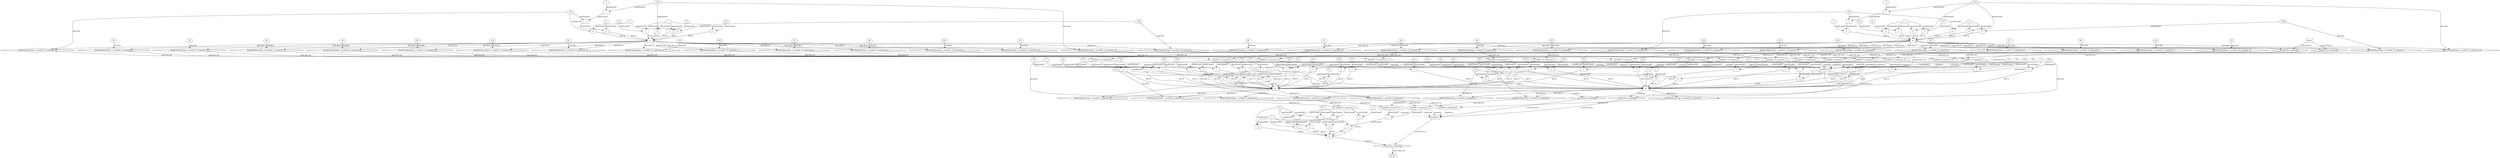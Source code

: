 digraph dag {
"predh83_10" [label="predh83_10" nodeName="predh83_10" class=cfn  shape="rect"];
"predh83_4" [label="predh83_4" nodeName="predh83_4" class=cfn  shape="rect"];
FALSE [label="FALSE" nodeName=FALSE class=cfn  shape="rect"];
Initial [label="Initial" nodeName=Initial class=cfn  shape="rect"];
ControlFowHyperEdge_0 [label="Control flow hyperedge" nodeName=ControlFowHyperEdge_0 class=controlFlowHyperEdge shape="diamond"];
"predh83_10" -> ControlFowHyperEdge_0 [label="control flow in"]
ControlFowHyperEdge_0 -> "predh83_4" [label="control flow out"]
ControlFowHyperEdge_1 [label="Control flow hyperedge" nodeName=ControlFowHyperEdge_1 class=controlFlowHyperEdge shape="diamond"];
"predh83_10" -> ControlFowHyperEdge_1 [label="control flow in"]
ControlFowHyperEdge_1 -> "predh83_4" [label="control flow out"]
ControlFowHyperEdge_2 [label="Control flow hyperedge" nodeName=ControlFowHyperEdge_2 class=controlFlowHyperEdge shape="diamond"];
"Initial" -> ControlFowHyperEdge_2 [label="control flow in"]
ControlFowHyperEdge_2 -> "predh83_10" [label="control flow out"]
ControlFowHyperEdge_3 [label="Control flow hyperedge" nodeName=ControlFowHyperEdge_3 class=controlFlowHyperEdge shape="diamond"];
"Initial" -> ControlFowHyperEdge_3 [label="control flow in"]
ControlFowHyperEdge_3 -> "predh83_10" [label="control flow out"]
ControlFowHyperEdge_4 [label="Control flow hyperedge" nodeName=ControlFowHyperEdge_4 class=controlFlowHyperEdge shape="diamond"];
"predh83_4" -> ControlFowHyperEdge_4 [label="control flow in"]
ControlFowHyperEdge_4 -> "FALSE" [label="control flow out"]
"predh83_4_argument_0" [label="predh83_4_argument_0" nodeName=argument0 class=argument  head="predh83_4" shape="oval"];
"predh83_4_argument_0" -> "predh83_4"[label="argument" style="dashed"]
"predh83_4_argument_1" [label="predh83_4_argument_1" nodeName=argument1 class=argument  head="predh83_4" shape="oval"];
"predh83_4_argument_1" -> "predh83_4"[label="argument" style="dashed"]
"predh83_4_argument_2" [label="predh83_4_argument_2" nodeName=argument2 class=argument  head="predh83_4" shape="oval"];
"predh83_4_argument_2" -> "predh83_4"[label="argument" style="dashed"]
"predh83_4_argument_3" [label="predh83_4_argument_3" nodeName=argument3 class=argument  head="predh83_4" shape="oval"];
"predh83_4_argument_3" -> "predh83_4"[label="argument" style="dashed"]
"predh83_10_argument_0" [label="predh83_10_argument_0" nodeName=argument0 class=argument  head="predh83_10" shape="oval"];
"predh83_10_argument_0" -> "predh83_10"[label="argument" style="dashed"]
"predh83_10_argument_1" [label="predh83_10_argument_1" nodeName=argument1 class=argument  head="predh83_10" shape="oval"];
"predh83_10_argument_1" -> "predh83_10"[label="argument" style="dashed"]
"predh83_10_argument_2" [label="predh83_10_argument_2" nodeName=argument2 class=argument  head="predh83_10" shape="oval"];
"predh83_10_argument_2" -> "predh83_10"[label="argument" style="dashed"]
"predh83_10_argument_3" [label="predh83_10_argument_3" nodeName=argument3 class=argument  head="predh83_10" shape="oval"];
"predh83_10_argument_3" -> "predh83_10"[label="argument" style="dashed"]
"predh83_10_argument_4" [label="predh83_10_argument_4" nodeName=argument4 class=argument  head="predh83_10" shape="oval"];
"predh83_10_argument_4" -> "predh83_10"[label="argument" style="dashed"]
"predh83_10_argument_5" [label="predh83_10_argument_5" nodeName=argument5 class=argument  head="predh83_10" shape="oval"];
"predh83_10_argument_5" -> "predh83_10"[label="argument" style="dashed"]
"predh83_10_argument_6" [label="predh83_10_argument_6" nodeName=argument6 class=argument  head="predh83_10" shape="oval"];
"predh83_10_argument_6" -> "predh83_10"[label="argument" style="dashed"]
"predh83_10_argument_7" [label="predh83_10_argument_7" nodeName=argument7 class=argument  head="predh83_10" shape="oval"];
"predh83_10_argument_7" -> "predh83_10"[label="argument" style="dashed"]
"predh83_10_argument_8" [label="predh83_10_argument_8" nodeName=argument8 class=argument  head="predh83_10" shape="oval"];
"predh83_10_argument_8" -> "predh83_10"[label="argument" style="dashed"]
"predh83_10_argument_9" [label="predh83_10_argument_9" nodeName=argument9 class=argument  head="predh83_10" shape="oval"];
"predh83_10_argument_9" -> "predh83_10"[label="argument" style="dashed"]
"predh83_10_argument_10" [label="predh83_10_argument_10" nodeName=argument10 class=argument  head="predh83_10" shape="oval"];
"predh83_10_argument_10" -> "predh83_10"[label="argument" style="dashed"]
"predh83_10_argument_11" [label="predh83_10_argument_11" nodeName=argument11 class=argument  head="predh83_10" shape="oval"];
"predh83_10_argument_11" -> "predh83_10"[label="argument" style="dashed"]
"predh83_10_argument_12" [label="predh83_10_argument_12" nodeName=argument12 class=argument  head="predh83_10" shape="oval"];
"predh83_10_argument_12" -> "predh83_10"[label="argument" style="dashed"]
"predh83_10_argument_13" [label="predh83_10_argument_13" nodeName=argument13 class=argument  head="predh83_10" shape="oval"];
"predh83_10_argument_13" -> "predh83_10"[label="argument" style="dashed"]
"predh83_10_argument_14" [label="predh83_10_argument_14" nodeName=argument14 class=argument  head="predh83_10" shape="oval"];
"predh83_10_argument_14" -> "predh83_10"[label="argument" style="dashed"]
"predh83_10_argument_15" [label="predh83_10_argument_15" nodeName=argument15 class=argument  head="predh83_10" shape="oval"];
"predh83_10_argument_15" -> "predh83_10"[label="argument" style="dashed"]

"xxxpredh83_4___predh83_10_0xxx_and" [label="&" nodeName="xxxpredh83_4___predh83_10_0xxx_and" class=Operator shape="rect"];
"xxxpredh83_4___predh83_10_0xxxguard13_node_0" [label=">=" nodeName="xxxpredh83_4___predh83_10_0xxxguard13_node_0" class=Operator  shape="rect"];
"xxxpredh83_4___predh83_10_0xxxdataFlow_0_node_0" -> "xxxpredh83_4___predh83_10_0xxxguard13_node_0"[label="dataFlowAST"]
"xxxpredh83_4___predh83_10_0xxxdataFlow1_node_0" -> "xxxpredh83_4___predh83_10_0xxxguard13_node_0"[label="dataFlowAST"]

"xxxpredh83_4___predh83_10_0xxxguard13_node_0" -> "xxxpredh83_4___predh83_10_0xxx_and" [label="AST &"];
"xxxpredh83_4___predh83_10_0xxxguard10_node_0" [label="=" nodeName="xxxpredh83_4___predh83_10_0xxxguard10_node_0" class=Operator  shape="rect"];
"xxxpredh83_4___predh83_10_0xxxguard10_node_1" [label="P0" nodeName="xxxpredh83_4___predh83_10_0xxxguard10_node_1" class=Constant ];
"xxxpredh83_4___predh83_10_0xxxguard10_node_1" -> "xxxpredh83_4___predh83_10_0xxxguard10_node_0"[label="dataFlowAST"]
"predh83_10_argument_14" -> "xxxpredh83_4___predh83_10_0xxxguard10_node_0"[label="dataFlowAST"]

"xxxpredh83_4___predh83_10_0xxxguard10_node_0" -> "xxxpredh83_4___predh83_10_0xxx_and" [label="AST &"];
"xxxpredh83_4___predh83_10_0xxxguard1_node_0" [label="=" nodeName="xxxpredh83_4___predh83_10_0xxxguard1_node_0" class=Operator  shape="rect"];
"xxxpredh83_4___predh83_10_0xxxguard1_node_1" [label="P19" nodeName="xxxpredh83_4___predh83_10_0xxxguard1_node_1" class=Constant ];
"xxxpredh83_4___predh83_10_0xxxguard1_node_1" -> "xxxpredh83_4___predh83_10_0xxxguard1_node_0"[label="dataFlowAST"]
"predh83_10_argument_0" -> "xxxpredh83_4___predh83_10_0xxxguard1_node_0"[label="dataFlowAST"]

"xxxpredh83_4___predh83_10_0xxxguard1_node_0" -> "xxxpredh83_4___predh83_10_0xxx_and" [label="AST &"];
"xxxpredh83_4___predh83_10_0xxxguard2_node_0" [label="=" nodeName="xxxpredh83_4___predh83_10_0xxxguard2_node_0" class=Operator  shape="rect"];
"xxxpredh83_4___predh83_10_0xxxguard2_node_1" [label="P4" nodeName="xxxpredh83_4___predh83_10_0xxxguard2_node_1" class=Constant ];
"xxxpredh83_4___predh83_10_0xxxguard2_node_1" -> "xxxpredh83_4___predh83_10_0xxxguard2_node_0"[label="dataFlowAST"]
"predh83_10_argument_11" -> "xxxpredh83_4___predh83_10_0xxxguard2_node_0"[label="dataFlowAST"]

"xxxpredh83_4___predh83_10_0xxxguard2_node_0" -> "xxxpredh83_4___predh83_10_0xxx_and" [label="AST &"];
"xxxpredh83_4___predh83_10_0xxxguard3_node_0" [label="=" nodeName="xxxpredh83_4___predh83_10_0xxxguard3_node_0" class=Operator  shape="rect"];
"xxxpredh83_4___predh83_10_0xxxguard3_node_1" [label="P18" nodeName="xxxpredh83_4___predh83_10_0xxxguard3_node_1" class=Constant ];
"xxxpredh83_4___predh83_10_0xxxguard3_node_1" -> "xxxpredh83_4___predh83_10_0xxxguard3_node_0"[label="dataFlowAST"]
"predh83_10_argument_1" -> "xxxpredh83_4___predh83_10_0xxxguard3_node_0"[label="dataFlowAST"]

"xxxpredh83_4___predh83_10_0xxxguard3_node_0" -> "xxxpredh83_4___predh83_10_0xxx_and" [label="AST &"];
"xxxpredh83_4___predh83_10_0xxxguard12_node_0" [label="=" nodeName="xxxpredh83_4___predh83_10_0xxxguard12_node_0" class=Operator  shape="rect"];
"xxxpredh83_4___predh83_10_0xxxguard12_node_1" [label="P6" nodeName="xxxpredh83_4___predh83_10_0xxxguard12_node_1" class=Constant ];
"xxxpredh83_4___predh83_10_0xxxguard12_node_1" -> "xxxpredh83_4___predh83_10_0xxxguard12_node_0"[label="dataFlowAST"]
"predh83_10_argument_9" -> "xxxpredh83_4___predh83_10_0xxxguard12_node_0"[label="dataFlowAST"]

"xxxpredh83_4___predh83_10_0xxxguard12_node_0" -> "xxxpredh83_4___predh83_10_0xxx_and" [label="AST &"];
"xxxpredh83_4___predh83_10_0xxxguard14_node_0" [label="=" nodeName="xxxpredh83_4___predh83_10_0xxxguard14_node_0" class=Operator  shape="rect"];
"xxxpredh83_4___predh83_10_0xxxguard14_node_1" [label="P3" nodeName="xxxpredh83_4___predh83_10_0xxxguard14_node_1" class=Constant ];
"xxxpredh83_4___predh83_10_0xxxguard14_node_1" -> "xxxpredh83_4___predh83_10_0xxxguard14_node_0"[label="dataFlowAST"]
"predh83_10_argument_12" -> "xxxpredh83_4___predh83_10_0xxxguard14_node_0"[label="dataFlowAST"]

"xxxpredh83_4___predh83_10_0xxxguard14_node_0" -> "xxxpredh83_4___predh83_10_0xxx_and" [label="AST &"];
"xxxpredh83_4___predh83_10_0xxxguard_0_node_0" [label="=" nodeName="xxxpredh83_4___predh83_10_0xxxguard_0_node_0" class=Operator  shape="rect"];
"xxxpredh83_4___predh83_10_0xxxguard_0_node_1" [label="P10" nodeName="xxxpredh83_4___predh83_10_0xxxguard_0_node_1" class=Constant ];
"xxxpredh83_4___predh83_10_0xxxguard_0_node_1" -> "xxxpredh83_4___predh83_10_0xxxguard_0_node_0"[label="dataFlowAST"]
"predh83_10_argument_5" -> "xxxpredh83_4___predh83_10_0xxxguard_0_node_0"[label="dataFlowAST"]

"xxxpredh83_4___predh83_10_0xxxguard_0_node_0" -> "xxxpredh83_4___predh83_10_0xxx_and" [label="AST &"];
"xxxpredh83_4___predh83_10_0xxxguard17_node_0" [label="=" nodeName="xxxpredh83_4___predh83_10_0xxxguard17_node_0" class=Operator  shape="rect"];
"xxxpredh83_4___predh83_10_0xxxguard17_node_1" [label="P17" nodeName="xxxpredh83_4___predh83_10_0xxxguard17_node_1" class=Constant ];
"xxxpredh83_4___predh83_10_0xxxguard17_node_1" -> "xxxpredh83_4___predh83_10_0xxxguard17_node_0"[label="dataFlowAST"]
"predh83_10_argument_2" -> "xxxpredh83_4___predh83_10_0xxxguard17_node_0"[label="dataFlowAST"]

"xxxpredh83_4___predh83_10_0xxxguard17_node_0" -> "xxxpredh83_4___predh83_10_0xxx_and" [label="AST &"];
"xxxpredh83_4___predh83_10_0xxxguard7_node_0" [label="=" nodeName="xxxpredh83_4___predh83_10_0xxxguard7_node_0" class=Operator  shape="rect"];
"xxxpredh83_4___predh83_10_0xxxguard7_node_1" [label="P12" nodeName="xxxpredh83_4___predh83_10_0xxxguard7_node_1" class=Constant ];
"xxxpredh83_4___predh83_10_0xxxguard7_node_1" -> "xxxpredh83_4___predh83_10_0xxxguard7_node_0"[label="dataFlowAST"]
"predh83_10_argument_4" -> "xxxpredh83_4___predh83_10_0xxxguard7_node_0"[label="dataFlowAST"]

"xxxpredh83_4___predh83_10_0xxxguard7_node_0" -> "xxxpredh83_4___predh83_10_0xxx_and" [label="AST &"];
"xxxpredh83_4___predh83_10_0xxxguard4_node_0" [label="=" nodeName="xxxpredh83_4___predh83_10_0xxxguard4_node_0" class=Operator  shape="rect"];
"xxxpredh83_4___predh83_10_0xxxguard4_node_1" [label="P8" nodeName="xxxpredh83_4___predh83_10_0xxxguard4_node_1" class=Constant ];
"xxxpredh83_4___predh83_10_0xxxguard4_node_1" -> "xxxpredh83_4___predh83_10_0xxxguard4_node_0"[label="dataFlowAST"]
"predh83_10_argument_7" -> "xxxpredh83_4___predh83_10_0xxxguard4_node_0"[label="dataFlowAST"]

"xxxpredh83_4___predh83_10_0xxxguard4_node_0" -> "xxxpredh83_4___predh83_10_0xxx_and" [label="AST &"];
"xxxpredh83_4___predh83_10_0xxxguard11_node_0" [label="=" nodeName="xxxpredh83_4___predh83_10_0xxxguard11_node_0" class=Operator  shape="rect"];
"xxxpredh83_4___predh83_10_0xxxguard11_node_1" [label="P15" nodeName="xxxpredh83_4___predh83_10_0xxxguard11_node_1" class=Constant ];
"xxxpredh83_4___predh83_10_0xxxguard11_node_1" -> "xxxpredh83_4___predh83_10_0xxxguard11_node_0"[label="dataFlowAST"]
"predh83_10_argument_3" -> "xxxpredh83_4___predh83_10_0xxxguard11_node_0"[label="dataFlowAST"]

"xxxpredh83_4___predh83_10_0xxxguard11_node_0" -> "xxxpredh83_4___predh83_10_0xxx_and" [label="AST &"];
"xxxpredh83_4___predh83_10_0xxxguard19_node_0" [label="=" nodeName="xxxpredh83_4___predh83_10_0xxxguard19_node_0" class=Operator  shape="rect"];
"xxxpredh83_4___predh83_10_0xxxguard19_node_1" [label="P2" nodeName="xxxpredh83_4___predh83_10_0xxxguard19_node_1" class=Constant ];
"xxxpredh83_4___predh83_10_0xxxguard19_node_1" -> "xxxpredh83_4___predh83_10_0xxxguard19_node_0"[label="dataFlowAST"]
"predh83_10_argument_13" -> "xxxpredh83_4___predh83_10_0xxxguard19_node_0"[label="dataFlowAST"]

"xxxpredh83_4___predh83_10_0xxxguard19_node_0" -> "xxxpredh83_4___predh83_10_0xxx_and" [label="AST &"];
"xxxpredh83_4___predh83_10_0xxxguard18_node_0" [label=">=" nodeName="xxxpredh83_4___predh83_10_0xxxguard18_node_0" class=Operator  shape="rect"];
"xxxpredh83_4___predh83_10_0xxxdataFlow2_node_0" -> "xxxpredh83_4___predh83_10_0xxxguard18_node_0"[label="dataFlowAST"]
"xxxpredh83_4___predh83_10_0xxxdataFlow1_node_0" -> "xxxpredh83_4___predh83_10_0xxxguard18_node_0"[label="dataFlowAST"]

"xxxpredh83_4___predh83_10_0xxxguard18_node_0" -> "xxxpredh83_4___predh83_10_0xxx_and" [label="AST &"];
"xxxpredh83_4___predh83_10_0xxxguard8_node_0" [label="=" nodeName="xxxpredh83_4___predh83_10_0xxxguard8_node_0" class=Operator  shape="rect"];
"xxxpredh83_4___predh83_10_0xxxguard8_node_1" [label="P7" nodeName="xxxpredh83_4___predh83_10_0xxxguard8_node_1" class=Constant ];
"xxxpredh83_4___predh83_10_0xxxguard8_node_1" -> "xxxpredh83_4___predh83_10_0xxxguard8_node_0"[label="dataFlowAST"]
"predh83_10_argument_8" -> "xxxpredh83_4___predh83_10_0xxxguard8_node_0"[label="dataFlowAST"]

"xxxpredh83_4___predh83_10_0xxxguard8_node_0" -> "xxxpredh83_4___predh83_10_0xxx_and" [label="AST &"];
"xxxpredh83_4___predh83_10_0xxxguard5_node_0" [label=">=" nodeName="xxxpredh83_4___predh83_10_0xxxguard5_node_0" class=Operator  shape="rect"];
"xxxpredh83_4___predh83_10_0xxxguard5_node_1" [label="-" nodeName="xxxpredh83_4___predh83_10_0xxxguard5_node_1" class= Operator shape="rect"];
"xxxpredh83_4___predh83_10_0xxxguard5_node_4" [label="1" nodeName="xxxpredh83_4___predh83_10_0xxxguard5_node_4" class=Literal ];
"xxxpredh83_4___predh83_10_0xxxguard5_node_1" -> "xxxpredh83_4___predh83_10_0xxxguard5_node_0"[label="dataFlowAST"]
"xxxpredh83_4___predh83_10_0xxxguard5_node_4" -> "xxxpredh83_4___predh83_10_0xxxguard5_node_0"[label="dataFlowAST"]
"predh83_10_argument_14" -> "xxxpredh83_4___predh83_10_0xxxguard5_node_1"[label="dataFlowAST"]
"xxxpredh83_4___predh83_10_0xxxdataFlow2_node_0" -> "xxxpredh83_4___predh83_10_0xxxguard5_node_1"[label="dataFlowAST"]

"xxxpredh83_4___predh83_10_0xxxguard5_node_0" -> "xxxpredh83_4___predh83_10_0xxx_and" [label="AST &"];
"xxxpredh83_4___predh83_10_0xxxguard9_node_0" [label=">=" nodeName="xxxpredh83_4___predh83_10_0xxxguard9_node_0" class=Operator  shape="rect"];
"xxxpredh83_4___predh83_10_0xxxguard9_node_2" [label="2" nodeName="xxxpredh83_4___predh83_10_0xxxguard9_node_2" class=Literal ];
"xxxpredh83_4___predh83_10_0xxxdataFlow_0_node_0" -> "xxxpredh83_4___predh83_10_0xxxguard9_node_0"[label="dataFlowAST"]
"xxxpredh83_4___predh83_10_0xxxguard9_node_2" -> "xxxpredh83_4___predh83_10_0xxxguard9_node_0"[label="dataFlowAST"]

"xxxpredh83_4___predh83_10_0xxxguard9_node_0" -> "xxxpredh83_4___predh83_10_0xxx_and" [label="AST &"];
"xxxpredh83_4___predh83_10_0xxxguard6_node_0" [label="=" nodeName="xxxpredh83_4___predh83_10_0xxxguard6_node_0" class=Operator  shape="rect"];
"xxxpredh83_4___predh83_10_0xxxguard6_node_1" [label="P1" nodeName="xxxpredh83_4___predh83_10_0xxxguard6_node_1" class=Constant ];
"xxxpredh83_4___predh83_10_0xxxguard6_node_1" -> "xxxpredh83_4___predh83_10_0xxxguard6_node_0"[label="dataFlowAST"]
"xxxpredh83_4___predh83_10_0xxxguard5_node_4" -> "xxxpredh83_4___predh83_10_0xxxguard6_node_0"[label="dataFlowAST"]

"xxxpredh83_4___predh83_10_0xxxguard6_node_0" -> "xxxpredh83_4___predh83_10_0xxx_and" [label="AST &"];
"xxxpredh83_4___predh83_10_0xxxguard16_node_0" [label="=" nodeName="xxxpredh83_4___predh83_10_0xxxguard16_node_0" class=Operator  shape="rect"];
"xxxpredh83_4___predh83_10_0xxxguard16_node_1" [label="P9" nodeName="xxxpredh83_4___predh83_10_0xxxguard16_node_1" class=Constant ];
"xxxpredh83_4___predh83_10_0xxxguard16_node_1" -> "xxxpredh83_4___predh83_10_0xxxguard16_node_0"[label="dataFlowAST"]
"predh83_10_argument_6" -> "xxxpredh83_4___predh83_10_0xxxguard16_node_0"[label="dataFlowAST"]

"xxxpredh83_4___predh83_10_0xxxguard16_node_0" -> "xxxpredh83_4___predh83_10_0xxx_and" [label="AST &"];
"xxxpredh83_4___predh83_10_0xxxguard15_node_0" [label="=" nodeName="xxxpredh83_4___predh83_10_0xxxguard15_node_0" class=Operator  shape="rect"];
"xxxpredh83_4___predh83_10_0xxxguard15_node_1" [label="P5" nodeName="xxxpredh83_4___predh83_10_0xxxguard15_node_1" class=Constant ];
"xxxpredh83_4___predh83_10_0xxxguard15_node_1" -> "xxxpredh83_4___predh83_10_0xxxguard15_node_0"[label="dataFlowAST"]
"predh83_10_argument_10" -> "xxxpredh83_4___predh83_10_0xxxguard15_node_0"[label="dataFlowAST"]

"xxxpredh83_4___predh83_10_0xxxguard15_node_0" -> "xxxpredh83_4___predh83_10_0xxx_and" [label="AST &"];
"xxxpredh83_4___predh83_10_0xxx_and" -> "ControlFowHyperEdge_0" [label="condition"];
"xxxpredh83_4___predh83_10_0xxxdataFlow_0_node_0" [label="_P14" nodeName="xxxpredh83_4___predh83_10_0xxxdataFlow_0_node_0" class=Constant ];

"xxxpredh83_4___predh83_10_0xxxdataFlow_0_node_0" -> "DataFowHyperEdge_0_predh83_4_argument_1" [label="data flow"];
"xxxpredh83_4___predh83_10_0xxxdataFlow1_node_0" [label="_P13" nodeName="xxxpredh83_4___predh83_10_0xxxdataFlow1_node_0" class=Constant ];

"xxxpredh83_4___predh83_10_0xxxdataFlow1_node_0" -> "DataFowHyperEdge_0_predh83_4_argument_2" [label="data flow"];
"xxxpredh83_4___predh83_10_0xxxdataFlow2_node_0" [label="3" nodeName="xxxpredh83_4___predh83_10_0xxxdataFlow2_node_0" class=Literal ];

"xxxpredh83_4___predh83_10_0xxxdataFlow2_node_0" -> "DataFowHyperEdge_0_predh83_4_argument_3" [label="data flow"];
"xxxpredh83_4___predh83_10_1xxx_and" [label="&" nodeName="xxxpredh83_4___predh83_10_1xxx_and" class=Operator shape="rect"];
"xxxpredh83_4___predh83_10_1xxxguard1_node_0" [label="=" nodeName="xxxpredh83_4___predh83_10_1xxxguard1_node_0" class=Operator  shape="rect"];
"xxxpredh83_4___predh83_10_1xxxguard1_node_1" [label="P18" nodeName="xxxpredh83_4___predh83_10_1xxxguard1_node_1" class=Constant ];
"xxxpredh83_4___predh83_10_1xxxguard1_node_1" -> "xxxpredh83_4___predh83_10_1xxxguard1_node_0"[label="dataFlowAST"]
"predh83_10_argument_1" -> "xxxpredh83_4___predh83_10_1xxxguard1_node_0"[label="dataFlowAST"]

"xxxpredh83_4___predh83_10_1xxxguard1_node_0" -> "xxxpredh83_4___predh83_10_1xxx_and" [label="AST &"];
"xxxpredh83_4___predh83_10_1xxxguard8_node_0" [label=">=" nodeName="xxxpredh83_4___predh83_10_1xxxguard8_node_0" class=Operator  shape="rect"];
"xxxpredh83_4___predh83_10_1xxxguard8_node_1" [label="1" nodeName="xxxpredh83_4___predh83_10_1xxxguard8_node_1" class=Literal ];
"xxxpredh83_4___predh83_10_1xxxguard8_node_1" -> "xxxpredh83_4___predh83_10_1xxxguard8_node_0"[label="dataFlowAST"]
"xxxpredh83_4___predh83_10_1xxxdataFlow_0_node_0" -> "xxxpredh83_4___predh83_10_1xxxguard8_node_0"[label="dataFlowAST"]

"xxxpredh83_4___predh83_10_1xxxguard8_node_0" -> "xxxpredh83_4___predh83_10_1xxx_and" [label="AST &"];
"xxxpredh83_4___predh83_10_1xxxguard5_node_0" [label="=" nodeName="xxxpredh83_4___predh83_10_1xxxguard5_node_0" class=Operator  shape="rect"];
"xxxpredh83_4___predh83_10_1xxxguard5_node_1" [label="P19" nodeName="xxxpredh83_4___predh83_10_1xxxguard5_node_1" class=Constant ];
"xxxpredh83_4___predh83_10_1xxxguard5_node_1" -> "xxxpredh83_4___predh83_10_1xxxguard5_node_0"[label="dataFlowAST"]
"predh83_10_argument_0" -> "xxxpredh83_4___predh83_10_1xxxguard5_node_0"[label="dataFlowAST"]

"xxxpredh83_4___predh83_10_1xxxguard5_node_0" -> "xxxpredh83_4___predh83_10_1xxx_and" [label="AST &"];
"xxxpredh83_4___predh83_10_1xxxguard18_node_0" [label="=" nodeName="xxxpredh83_4___predh83_10_1xxxguard18_node_0" class=Operator  shape="rect"];
"xxxpredh83_4___predh83_10_1xxxguard18_node_1" [label="P0" nodeName="xxxpredh83_4___predh83_10_1xxxguard18_node_1" class=Constant ];
"xxxpredh83_4___predh83_10_1xxxguard18_node_1" -> "xxxpredh83_4___predh83_10_1xxxguard18_node_0"[label="dataFlowAST"]
"predh83_10_argument_14" -> "xxxpredh83_4___predh83_10_1xxxguard18_node_0"[label="dataFlowAST"]

"xxxpredh83_4___predh83_10_1xxxguard18_node_0" -> "xxxpredh83_4___predh83_10_1xxx_and" [label="AST &"];
"xxxpredh83_4___predh83_10_1xxxguard13_node_0" [label="=" nodeName="xxxpredh83_4___predh83_10_1xxxguard13_node_0" class=Operator  shape="rect"];
"xxxpredh83_4___predh83_10_1xxxguard13_node_1" [label="P2" nodeName="xxxpredh83_4___predh83_10_1xxxguard13_node_1" class=Constant ];
"xxxpredh83_4___predh83_10_1xxxguard13_node_1" -> "xxxpredh83_4___predh83_10_1xxxguard13_node_0"[label="dataFlowAST"]
"predh83_10_argument_13" -> "xxxpredh83_4___predh83_10_1xxxguard13_node_0"[label="dataFlowAST"]

"xxxpredh83_4___predh83_10_1xxxguard13_node_0" -> "xxxpredh83_4___predh83_10_1xxx_and" [label="AST &"];
"xxxpredh83_4___predh83_10_1xxxguard15_node_0" [label="=" nodeName="xxxpredh83_4___predh83_10_1xxxguard15_node_0" class=Operator  shape="rect"];
"xxxpredh83_4___predh83_10_1xxxguard15_node_1" [label="P8" nodeName="xxxpredh83_4___predh83_10_1xxxguard15_node_1" class=Constant ];
"xxxpredh83_4___predh83_10_1xxxguard15_node_1" -> "xxxpredh83_4___predh83_10_1xxxguard15_node_0"[label="dataFlowAST"]
"predh83_10_argument_7" -> "xxxpredh83_4___predh83_10_1xxxguard15_node_0"[label="dataFlowAST"]

"xxxpredh83_4___predh83_10_1xxxguard15_node_0" -> "xxxpredh83_4___predh83_10_1xxx_and" [label="AST &"];
"xxxpredh83_4___predh83_10_1xxxguard12_node_0" [label=">=" nodeName="xxxpredh83_4___predh83_10_1xxxguard12_node_0" class=Operator  shape="rect"];
"xxxpredh83_4___predh83_10_1xxxdataFlow2_node_0" -> "xxxpredh83_4___predh83_10_1xxxguard12_node_0"[label="dataFlowAST"]
"xxxpredh83_4___predh83_10_1xxxdataFlow1_node_0" -> "xxxpredh83_4___predh83_10_1xxxguard12_node_0"[label="dataFlowAST"]

"xxxpredh83_4___predh83_10_1xxxguard12_node_0" -> "xxxpredh83_4___predh83_10_1xxx_and" [label="AST &"];
"xxxpredh83_4___predh83_10_1xxxguard9_node_0" [label="=" nodeName="xxxpredh83_4___predh83_10_1xxxguard9_node_0" class=Operator  shape="rect"];
"xxxpredh83_4___predh83_10_1xxxguard9_node_1" [label="P1" nodeName="xxxpredh83_4___predh83_10_1xxxguard9_node_1" class=Constant ];
"xxxpredh83_4___predh83_10_1xxxguard9_node_1" -> "xxxpredh83_4___predh83_10_1xxxguard9_node_0"[label="dataFlowAST"]
"xxxpredh83_4___predh83_10_1xxxguard8_node_1" -> "xxxpredh83_4___predh83_10_1xxxguard9_node_0"[label="dataFlowAST"]

"xxxpredh83_4___predh83_10_1xxxguard9_node_0" -> "xxxpredh83_4___predh83_10_1xxx_and" [label="AST &"];
"xxxpredh83_4___predh83_10_1xxxguard4_node_0" [label="=" nodeName="xxxpredh83_4___predh83_10_1xxxguard4_node_0" class=Operator  shape="rect"];
"xxxpredh83_4___predh83_10_1xxxguard4_node_1" [label="P7" nodeName="xxxpredh83_4___predh83_10_1xxxguard4_node_1" class=Constant ];
"xxxpredh83_4___predh83_10_1xxxguard4_node_1" -> "xxxpredh83_4___predh83_10_1xxxguard4_node_0"[label="dataFlowAST"]
"predh83_10_argument_8" -> "xxxpredh83_4___predh83_10_1xxxguard4_node_0"[label="dataFlowAST"]

"xxxpredh83_4___predh83_10_1xxxguard4_node_0" -> "xxxpredh83_4___predh83_10_1xxx_and" [label="AST &"];
"xxxpredh83_4___predh83_10_1xxxguard11_node_0" [label="=" nodeName="xxxpredh83_4___predh83_10_1xxxguard11_node_0" class=Operator  shape="rect"];
"xxxpredh83_4___predh83_10_1xxxguard11_node_1" [label="P5" nodeName="xxxpredh83_4___predh83_10_1xxxguard11_node_1" class=Constant ];
"xxxpredh83_4___predh83_10_1xxxguard11_node_1" -> "xxxpredh83_4___predh83_10_1xxxguard11_node_0"[label="dataFlowAST"]
"predh83_10_argument_10" -> "xxxpredh83_4___predh83_10_1xxxguard11_node_0"[label="dataFlowAST"]

"xxxpredh83_4___predh83_10_1xxxguard11_node_0" -> "xxxpredh83_4___predh83_10_1xxx_and" [label="AST &"];
"xxxpredh83_4___predh83_10_1xxxguard3_node_0" [label="=" nodeName="xxxpredh83_4___predh83_10_1xxxguard3_node_0" class=Operator  shape="rect"];
"xxxpredh83_4___predh83_10_1xxxguard3_node_1" [label="P17" nodeName="xxxpredh83_4___predh83_10_1xxxguard3_node_1" class=Constant ];
"xxxpredh83_4___predh83_10_1xxxguard3_node_1" -> "xxxpredh83_4___predh83_10_1xxxguard3_node_0"[label="dataFlowAST"]
"predh83_10_argument_2" -> "xxxpredh83_4___predh83_10_1xxxguard3_node_0"[label="dataFlowAST"]

"xxxpredh83_4___predh83_10_1xxxguard3_node_0" -> "xxxpredh83_4___predh83_10_1xxx_and" [label="AST &"];
"xxxpredh83_4___predh83_10_1xxxguard10_node_0" [label="=" nodeName="xxxpredh83_4___predh83_10_1xxxguard10_node_0" class=Operator  shape="rect"];
"xxxpredh83_4___predh83_10_1xxxguard10_node_1" [label="P12" nodeName="xxxpredh83_4___predh83_10_1xxxguard10_node_1" class=Constant ];
"xxxpredh83_4___predh83_10_1xxxguard10_node_1" -> "xxxpredh83_4___predh83_10_1xxxguard10_node_0"[label="dataFlowAST"]
"predh83_10_argument_4" -> "xxxpredh83_4___predh83_10_1xxxguard10_node_0"[label="dataFlowAST"]

"xxxpredh83_4___predh83_10_1xxxguard10_node_0" -> "xxxpredh83_4___predh83_10_1xxx_and" [label="AST &"];
"xxxpredh83_4___predh83_10_1xxxguard_0_node_0" [label="=" nodeName="xxxpredh83_4___predh83_10_1xxxguard_0_node_0" class=Operator  shape="rect"];
"xxxpredh83_4___predh83_10_1xxxguard_0_node_1" [label="P9" nodeName="xxxpredh83_4___predh83_10_1xxxguard_0_node_1" class=Constant ];
"xxxpredh83_4___predh83_10_1xxxguard_0_node_1" -> "xxxpredh83_4___predh83_10_1xxxguard_0_node_0"[label="dataFlowAST"]
"predh83_10_argument_6" -> "xxxpredh83_4___predh83_10_1xxxguard_0_node_0"[label="dataFlowAST"]

"xxxpredh83_4___predh83_10_1xxxguard_0_node_0" -> "xxxpredh83_4___predh83_10_1xxx_and" [label="AST &"];
"xxxpredh83_4___predh83_10_1xxxguard2_node_0" [label="=" nodeName="xxxpredh83_4___predh83_10_1xxxguard2_node_0" class=Operator  shape="rect"];
"xxxpredh83_4___predh83_10_1xxxguard2_node_1" [label="P3" nodeName="xxxpredh83_4___predh83_10_1xxxguard2_node_1" class=Constant ];
"xxxpredh83_4___predh83_10_1xxxguard2_node_1" -> "xxxpredh83_4___predh83_10_1xxxguard2_node_0"[label="dataFlowAST"]
"predh83_10_argument_12" -> "xxxpredh83_4___predh83_10_1xxxguard2_node_0"[label="dataFlowAST"]

"xxxpredh83_4___predh83_10_1xxxguard2_node_0" -> "xxxpredh83_4___predh83_10_1xxx_and" [label="AST &"];
"xxxpredh83_4___predh83_10_1xxxguard14_node_0" [label="=" nodeName="xxxpredh83_4___predh83_10_1xxxguard14_node_0" class=Operator  shape="rect"];
"xxxpredh83_4___predh83_10_1xxxguard14_node_1" [label="P4" nodeName="xxxpredh83_4___predh83_10_1xxxguard14_node_1" class=Constant ];
"xxxpredh83_4___predh83_10_1xxxguard14_node_1" -> "xxxpredh83_4___predh83_10_1xxxguard14_node_0"[label="dataFlowAST"]
"predh83_10_argument_11" -> "xxxpredh83_4___predh83_10_1xxxguard14_node_0"[label="dataFlowAST"]

"xxxpredh83_4___predh83_10_1xxxguard14_node_0" -> "xxxpredh83_4___predh83_10_1xxx_and" [label="AST &"];
"xxxpredh83_4___predh83_10_1xxxguard16_node_0" [label="=" nodeName="xxxpredh83_4___predh83_10_1xxxguard16_node_0" class=Operator  shape="rect"];
"xxxpredh83_4___predh83_10_1xxxguard16_node_1" [label="P15" nodeName="xxxpredh83_4___predh83_10_1xxxguard16_node_1" class=Constant ];
"xxxpredh83_4___predh83_10_1xxxguard16_node_1" -> "xxxpredh83_4___predh83_10_1xxxguard16_node_0"[label="dataFlowAST"]
"predh83_10_argument_3" -> "xxxpredh83_4___predh83_10_1xxxguard16_node_0"[label="dataFlowAST"]

"xxxpredh83_4___predh83_10_1xxxguard16_node_0" -> "xxxpredh83_4___predh83_10_1xxx_and" [label="AST &"];
"xxxpredh83_4___predh83_10_1xxxguard17_node_0" [label=">=" nodeName="xxxpredh83_4___predh83_10_1xxxguard17_node_0" class=Operator  shape="rect"];
"xxxpredh83_4___predh83_10_1xxxguard17_node_1" [label="-" nodeName="xxxpredh83_4___predh83_10_1xxxguard17_node_1" class= Operator shape="rect"];
"xxxpredh83_4___predh83_10_1xxxguard17_node_1" -> "xxxpredh83_4___predh83_10_1xxxguard17_node_0"[label="dataFlowAST"]
"xxxpredh83_4___predh83_10_1xxxguard8_node_1" -> "xxxpredh83_4___predh83_10_1xxxguard17_node_0"[label="dataFlowAST"]
"predh83_10_argument_14" -> "xxxpredh83_4___predh83_10_1xxxguard17_node_1"[label="dataFlowAST"]
"xxxpredh83_4___predh83_10_1xxxdataFlow2_node_0" -> "xxxpredh83_4___predh83_10_1xxxguard17_node_1"[label="dataFlowAST"]

"xxxpredh83_4___predh83_10_1xxxguard17_node_0" -> "xxxpredh83_4___predh83_10_1xxx_and" [label="AST &"];
"xxxpredh83_4___predh83_10_1xxxguard6_node_0" [label="=" nodeName="xxxpredh83_4___predh83_10_1xxxguard6_node_0" class=Operator  shape="rect"];
"xxxpredh83_4___predh83_10_1xxxguard6_node_1" [label="P10" nodeName="xxxpredh83_4___predh83_10_1xxxguard6_node_1" class=Constant ];
"xxxpredh83_4___predh83_10_1xxxguard6_node_1" -> "xxxpredh83_4___predh83_10_1xxxguard6_node_0"[label="dataFlowAST"]
"predh83_10_argument_5" -> "xxxpredh83_4___predh83_10_1xxxguard6_node_0"[label="dataFlowAST"]

"xxxpredh83_4___predh83_10_1xxxguard6_node_0" -> "xxxpredh83_4___predh83_10_1xxx_and" [label="AST &"];
"xxxpredh83_4___predh83_10_1xxxguard7_node_0" [label="=" nodeName="xxxpredh83_4___predh83_10_1xxxguard7_node_0" class=Operator  shape="rect"];
"xxxpredh83_4___predh83_10_1xxxguard7_node_1" [label="P6" nodeName="xxxpredh83_4___predh83_10_1xxxguard7_node_1" class=Constant ];
"xxxpredh83_4___predh83_10_1xxxguard7_node_1" -> "xxxpredh83_4___predh83_10_1xxxguard7_node_0"[label="dataFlowAST"]
"predh83_10_argument_9" -> "xxxpredh83_4___predh83_10_1xxxguard7_node_0"[label="dataFlowAST"]

"xxxpredh83_4___predh83_10_1xxxguard7_node_0" -> "xxxpredh83_4___predh83_10_1xxx_and" [label="AST &"];
"xxxpredh83_4___predh83_10_1xxx_and" -> "ControlFowHyperEdge_1" [label="condition"];
"xxxpredh83_4___predh83_10_1xxxdataFlow_0_node_0" [label="_P14" nodeName="xxxpredh83_4___predh83_10_1xxxdataFlow_0_node_0" class=Constant ];

"xxxpredh83_4___predh83_10_1xxxdataFlow_0_node_0" -> "DataFowHyperEdge_1_predh83_4_argument_1" [label="data flow"];
"xxxpredh83_4___predh83_10_1xxxdataFlow1_node_0" [label="_P13" nodeName="xxxpredh83_4___predh83_10_1xxxdataFlow1_node_0" class=Constant ];

"xxxpredh83_4___predh83_10_1xxxdataFlow1_node_0" -> "DataFowHyperEdge_1_predh83_4_argument_2" [label="data flow"];
"xxxpredh83_4___predh83_10_1xxxdataFlow2_node_0" [label="3" nodeName="xxxpredh83_4___predh83_10_1xxxdataFlow2_node_0" class=Literal ];

"xxxpredh83_4___predh83_10_1xxxdataFlow2_node_0" -> "DataFowHyperEdge_1_predh83_4_argument_3" [label="data flow"];
"xxxpredh83_10___Initial_2xxx_and" [label="&" nodeName="xxxpredh83_10___Initial_2xxx_and" class=Operator shape="rect"];
"xxxpredh83_10___Initial_2xxxguard1_node_0" [label="=" nodeName="xxxpredh83_10___Initial_2xxxguard1_node_0" class=Operator  shape="rect"];
"xxxpredh83_10___Initial_2xxxguard1_node_2" [label="P13" nodeName="xxxpredh83_10___Initial_2xxxguard1_node_2" class=Constant ];
"xxxpredh83_10___Initial_2xxxguard_0_node_1" -> "xxxpredh83_10___Initial_2xxxguard1_node_0"[label="dataFlowAST"]
"xxxpredh83_10___Initial_2xxxguard1_node_2" -> "xxxpredh83_10___Initial_2xxxguard1_node_0"[label="dataFlowAST"]

"xxxpredh83_10___Initial_2xxxguard1_node_0" -> "xxxpredh83_10___Initial_2xxx_and" [label="AST &"];
"xxxpredh83_10___Initial_2xxxguard3_node_0" [label=">=" nodeName="xxxpredh83_10___Initial_2xxxguard3_node_0" class=Operator  shape="rect"];
"xxxpredh83_10___Initial_2xxxguard_0_node_1" -> "xxxpredh83_10___Initial_2xxxguard3_node_0"[label="dataFlowAST"]
"xxxpredh83_10___Initial_2xxxdataFlow4_node_0" -> "xxxpredh83_10___Initial_2xxxguard3_node_0"[label="dataFlowAST"]

"xxxpredh83_10___Initial_2xxxguard3_node_0" -> "xxxpredh83_10___Initial_2xxx_and" [label="AST &"];
"xxxpredh83_10___Initial_2xxxguard4_node_0" [label=">=" nodeName="xxxpredh83_10___Initial_2xxxguard4_node_0" class=Operator  shape="rect"];
"xxxpredh83_10___Initial_2xxxguard4_node_2" [label="2" nodeName="xxxpredh83_10___Initial_2xxxguard4_node_2" class=Literal ];
"xxxpredh83_10___Initial_2xxxdataFlow_0_node_0" -> "xxxpredh83_10___Initial_2xxxguard4_node_0"[label="dataFlowAST"]
"xxxpredh83_10___Initial_2xxxguard4_node_2" -> "xxxpredh83_10___Initial_2xxxguard4_node_0"[label="dataFlowAST"]

"xxxpredh83_10___Initial_2xxxguard4_node_0" -> "xxxpredh83_10___Initial_2xxx_and" [label="AST &"];
"xxxpredh83_10___Initial_2xxxguard5_node_0" [label="=" nodeName="xxxpredh83_10___Initial_2xxxguard5_node_0" class=Operator  shape="rect"];
"xxxpredh83_10___Initial_2xxxguard5_node_1" [label="+" nodeName="xxxpredh83_10___Initial_2xxxguard5_node_1" class= Operator shape="rect"];
"xxxpredh83_10___Initial_2xxxguard5_node_2" [label="*" nodeName="xxxpredh83_10___Initial_2xxxguard5_node_2" class=Operator  shape="rect"];
"xxxpredh83_10___Initial_2xxxguard5_node_3" [label="-2" nodeName="xxxpredh83_10___Initial_2xxxguard5_node_3" class=Coeff ];
"xxxpredh83_10___Initial_2xxxguard5_node_6" [label="0" nodeName="xxxpredh83_10___Initial_2xxxguard5_node_6" class=Literal ];
"xxxpredh83_10___Initial_2xxxguard5_node_1" -> "xxxpredh83_10___Initial_2xxxguard5_node_0"[label="dataFlowAST"]
"xxxpredh83_10___Initial_2xxxguard5_node_6" -> "xxxpredh83_10___Initial_2xxxguard5_node_0"[label="dataFlowAST"]
"xxxpredh83_10___Initial_2xxxguard5_node_2" -> "xxxpredh83_10___Initial_2xxxguard5_node_1"[label="dataFlowAST"]
"xxxpredh83_10___Initial_2xxxdataFlow_0_node_0" -> "xxxpredh83_10___Initial_2xxxguard5_node_1"[label="dataFlowAST"]
"xxxpredh83_10___Initial_2xxxguard5_node_3" -> "xxxpredh83_10___Initial_2xxxguard5_node_2"[label="dataFlowAST"]
"xxxpredh83_10___Initial_2xxxdataFlow4_node_0" -> "xxxpredh83_10___Initial_2xxxguard5_node_2"[label="dataFlowAST"]

"xxxpredh83_10___Initial_2xxxguard5_node_0" -> "xxxpredh83_10___Initial_2xxx_and" [label="AST &"];
"xxxpredh83_10___Initial_2xxxguard_0_node_0" [label="=" nodeName="xxxpredh83_10___Initial_2xxxguard_0_node_0" class=Operator  shape="rect"];
"xxxpredh83_10___Initial_2xxxguard_0_node_1" [label="1" nodeName="xxxpredh83_10___Initial_2xxxguard_0_node_1" class=Literal ];
"xxxpredh83_10___Initial_2xxxguard_0_node_2" [label="P11" nodeName="xxxpredh83_10___Initial_2xxxguard_0_node_2" class=Constant ];
"xxxpredh83_10___Initial_2xxxguard_0_node_1" -> "xxxpredh83_10___Initial_2xxxguard_0_node_0"[label="dataFlowAST"]
"xxxpredh83_10___Initial_2xxxguard_0_node_2" -> "xxxpredh83_10___Initial_2xxxguard_0_node_0"[label="dataFlowAST"]

"xxxpredh83_10___Initial_2xxxguard_0_node_0" -> "xxxpredh83_10___Initial_2xxx_and" [label="AST &"];
"xxxpredh83_10___Initial_2xxxguard2_node_0" [label="=" nodeName="xxxpredh83_10___Initial_2xxxguard2_node_0" class=Operator  shape="rect"];
"xxxpredh83_10___Initial_2xxxguard2_node_2" [label="P1" nodeName="xxxpredh83_10___Initial_2xxxguard2_node_2" class=Constant ];
"xxxpredh83_10___Initial_2xxxguard_0_node_1" -> "xxxpredh83_10___Initial_2xxxguard2_node_0"[label="dataFlowAST"]
"xxxpredh83_10___Initial_2xxxguard2_node_2" -> "xxxpredh83_10___Initial_2xxxguard2_node_0"[label="dataFlowAST"]

"xxxpredh83_10___Initial_2xxxguard2_node_0" -> "xxxpredh83_10___Initial_2xxx_and" [label="AST &"];
"xxxpredh83_10___Initial_2xxxguard6_node_0" [label=">=" nodeName="xxxpredh83_10___Initial_2xxxguard6_node_0" class=Operator  shape="rect"];
"xxxpredh83_10___Initial_2xxxdataFlow10_node_0" -> "xxxpredh83_10___Initial_2xxxguard6_node_0"[label="dataFlowAST"]
"xxxpredh83_10___Initial_2xxxguard4_node_2" -> "xxxpredh83_10___Initial_2xxxguard6_node_0"[label="dataFlowAST"]

"xxxpredh83_10___Initial_2xxxguard6_node_0" -> "xxxpredh83_10___Initial_2xxx_and" [label="AST &"];
"xxxpredh83_10___Initial_2xxx_and" -> "ControlFowHyperEdge_2" [label="condition"];
"xxxpredh83_10___Initial_2xxxdataFlow_0_node_0" [label="_P16" nodeName="xxxpredh83_10___Initial_2xxxdataFlow_0_node_0" class=Constant ];

"xxxpredh83_10___Initial_2xxxdataFlow_0_node_0" -> "DataFowHyperEdge_2_predh83_10_argument_14" [label="data flow"];
"xxxpredh83_10___Initial_2xxxdataFlow1_node_0" [label="P6" nodeName="xxxpredh83_10___Initial_2xxxdataFlow1_node_0" class=Constant ];

"xxxpredh83_10___Initial_2xxxdataFlow1_node_0" -> "DataFowHyperEdge_2_predh83_10_argument_9" [label="data flow"];
"xxxpredh83_10___Initial_2xxxdataFlow2_node_0" [label="P3" nodeName="xxxpredh83_10___Initial_2xxxdataFlow2_node_0" class=Constant ];

"xxxpredh83_10___Initial_2xxxdataFlow2_node_0" -> "DataFowHyperEdge_2_predh83_10_argument_12" [label="data flow"];
"xxxpredh83_10___Initial_2xxxdataFlow3_node_0" [label="P4" nodeName="xxxpredh83_10___Initial_2xxxdataFlow3_node_0" class=Constant ];

"xxxpredh83_10___Initial_2xxxdataFlow3_node_0" -> "DataFowHyperEdge_2_predh83_10_argument_11" [label="data flow"];
"xxxpredh83_10___Initial_2xxxdataFlow4_node_0" [label="_P14" nodeName="xxxpredh83_10___Initial_2xxxdataFlow4_node_0" class=Constant ];

"xxxpredh83_10___Initial_2xxxdataFlow4_node_0" -> "DataFowHyperEdge_2_predh83_10_argument_15" [label="data flow"];
"xxxpredh83_10___Initial_2xxxdataFlow5_node_0" [label="P9" nodeName="xxxpredh83_10___Initial_2xxxdataFlow5_node_0" class=Constant ];

"xxxpredh83_10___Initial_2xxxdataFlow5_node_0" -> "DataFowHyperEdge_2_predh83_10_argument_6" [label="data flow"];
"xxxpredh83_10___Initial_2xxxdataFlow6_node_0" [label="P17" nodeName="xxxpredh83_10___Initial_2xxxdataFlow6_node_0" class=Constant ];

"xxxpredh83_10___Initial_2xxxdataFlow6_node_0" -> "DataFowHyperEdge_2_predh83_10_argument_2" [label="data flow"];
"xxxpredh83_10___Initial_2xxxdataFlow7_node_0" [label="P10" nodeName="xxxpredh83_10___Initial_2xxxdataFlow7_node_0" class=Constant ];

"xxxpredh83_10___Initial_2xxxdataFlow7_node_0" -> "DataFowHyperEdge_2_predh83_10_argument_5" [label="data flow"];
"xxxpredh83_10___Initial_2xxxdataFlow8_node_0" [label="P2" nodeName="xxxpredh83_10___Initial_2xxxdataFlow8_node_0" class=Constant ];

"xxxpredh83_10___Initial_2xxxdataFlow8_node_0" -> "DataFowHyperEdge_2_predh83_10_argument_13" [label="data flow"];
"xxxpredh83_10___Initial_2xxxdataFlow9_node_0" [label="P12" nodeName="xxxpredh83_10___Initial_2xxxdataFlow9_node_0" class=Constant ];

"xxxpredh83_10___Initial_2xxxdataFlow9_node_0" -> "DataFowHyperEdge_2_predh83_10_argument_4" [label="data flow"];
"xxxpredh83_10___Initial_2xxxdataFlow10_node_0" [label="_P38" nodeName="xxxpredh83_10___Initial_2xxxdataFlow10_node_0" class=Constant ];

"xxxpredh83_10___Initial_2xxxdataFlow10_node_0" -> "DataFowHyperEdge_2_predh83_10_argument_1" [label="data flow"];
"xxxpredh83_10___Initial_2xxxdataFlow11_node_0" [label="P15" nodeName="xxxpredh83_10___Initial_2xxxdataFlow11_node_0" class=Constant ];

"xxxpredh83_10___Initial_2xxxdataFlow11_node_0" -> "DataFowHyperEdge_2_predh83_10_argument_3" [label="data flow"];
"xxxpredh83_10___Initial_2xxxdataFlow12_node_0" [label="P7" nodeName="xxxpredh83_10___Initial_2xxxdataFlow12_node_0" class=Constant ];

"xxxpredh83_10___Initial_2xxxdataFlow12_node_0" -> "DataFowHyperEdge_2_predh83_10_argument_8" [label="data flow"];
"xxxpredh83_10___Initial_2xxxdataFlow13_node_0" [label="P8" nodeName="xxxpredh83_10___Initial_2xxxdataFlow13_node_0" class=Constant ];

"xxxpredh83_10___Initial_2xxxdataFlow13_node_0" -> "DataFowHyperEdge_2_predh83_10_argument_7" [label="data flow"];
"xxxpredh83_10___Initial_2xxxdataFlow14_node_0" [label="P19" nodeName="xxxpredh83_10___Initial_2xxxdataFlow14_node_0" class=Constant ];

"xxxpredh83_10___Initial_2xxxdataFlow14_node_0" -> "DataFowHyperEdge_2_predh83_10_argument_0" [label="data flow"];
"xxxpredh83_10___Initial_2xxxdataFlow15_node_0" [label="P5" nodeName="xxxpredh83_10___Initial_2xxxdataFlow15_node_0" class=Constant ];

"xxxpredh83_10___Initial_2xxxdataFlow15_node_0" -> "DataFowHyperEdge_2_predh83_10_argument_10" [label="data flow"];
"xxxpredh83_10___Initial_3xxx_and" [label="&" nodeName="xxxpredh83_10___Initial_3xxx_and" class=Operator shape="rect"];
"xxxpredh83_10___Initial_3xxxguard7_node_0" [label=">=" nodeName="xxxpredh83_10___Initial_3xxxguard7_node_0" class=Operator  shape="rect"];
"xxxpredh83_10___Initial_3xxxdataFlow_0_node_0" -> "xxxpredh83_10___Initial_3xxxguard7_node_0"[label="dataFlowAST"]
"xxxpredh83_10___Initial_3xxxguard2_node_2" -> "xxxpredh83_10___Initial_3xxxguard7_node_0"[label="dataFlowAST"]

"xxxpredh83_10___Initial_3xxxguard7_node_0" -> "xxxpredh83_10___Initial_3xxx_and" [label="AST &"];
"xxxpredh83_10___Initial_3xxxguard1_node_0" [label="=" nodeName="xxxpredh83_10___Initial_3xxxguard1_node_0" class=Operator  shape="rect"];
"xxxpredh83_10___Initial_3xxxguard1_node_2" [label="P11" nodeName="xxxpredh83_10___Initial_3xxxguard1_node_2" class=Constant ];
"xxxpredh83_10___Initial_3xxxguard_0_node_1" -> "xxxpredh83_10___Initial_3xxxguard1_node_0"[label="dataFlowAST"]
"xxxpredh83_10___Initial_3xxxguard1_node_2" -> "xxxpredh83_10___Initial_3xxxguard1_node_0"[label="dataFlowAST"]

"xxxpredh83_10___Initial_3xxxguard1_node_0" -> "xxxpredh83_10___Initial_3xxx_and" [label="AST &"];
"xxxpredh83_10___Initial_3xxxguard5_node_0" [label=">=" nodeName="xxxpredh83_10___Initial_3xxxguard5_node_0" class=Operator  shape="rect"];
"xxxpredh83_10___Initial_3xxxdataFlow4_node_0" -> "xxxpredh83_10___Initial_3xxxguard5_node_0"[label="dataFlowAST"]
"xxxpredh83_10___Initial_3xxxguard_0_node_1" -> "xxxpredh83_10___Initial_3xxxguard5_node_0"[label="dataFlowAST"]

"xxxpredh83_10___Initial_3xxxguard5_node_0" -> "xxxpredh83_10___Initial_3xxx_and" [label="AST &"];
"xxxpredh83_10___Initial_3xxxguard4_node_0" [label="=" nodeName="xxxpredh83_10___Initial_3xxxguard4_node_0" class=Operator  shape="rect"];
"xxxpredh83_10___Initial_3xxxguard4_node_1" [label="+" nodeName="xxxpredh83_10___Initial_3xxxguard4_node_1" class= Operator shape="rect"];
"xxxpredh83_10___Initial_3xxxguard4_node_2" [label="*" nodeName="xxxpredh83_10___Initial_3xxxguard4_node_2" class=Operator  shape="rect"];
"xxxpredh83_10___Initial_3xxxguard4_node_3" [label="-2" nodeName="xxxpredh83_10___Initial_3xxxguard4_node_3" class=Coeff ];
"xxxpredh83_10___Initial_3xxxguard4_node_6" [label="0" nodeName="xxxpredh83_10___Initial_3xxxguard4_node_6" class=Literal ];
"xxxpredh83_10___Initial_3xxxguard4_node_1" -> "xxxpredh83_10___Initial_3xxxguard4_node_0"[label="dataFlowAST"]
"xxxpredh83_10___Initial_3xxxguard4_node_6" -> "xxxpredh83_10___Initial_3xxxguard4_node_0"[label="dataFlowAST"]
"xxxpredh83_10___Initial_3xxxguard4_node_2" -> "xxxpredh83_10___Initial_3xxxguard4_node_1"[label="dataFlowAST"]
"xxxpredh83_10___Initial_3xxxdataFlow_0_node_0" -> "xxxpredh83_10___Initial_3xxxguard4_node_1"[label="dataFlowAST"]
"xxxpredh83_10___Initial_3xxxguard4_node_3" -> "xxxpredh83_10___Initial_3xxxguard4_node_2"[label="dataFlowAST"]
"xxxpredh83_10___Initial_3xxxdataFlow4_node_0" -> "xxxpredh83_10___Initial_3xxxguard4_node_2"[label="dataFlowAST"]

"xxxpredh83_10___Initial_3xxxguard4_node_0" -> "xxxpredh83_10___Initial_3xxx_and" [label="AST &"];
"xxxpredh83_10___Initial_3xxxguard_0_node_0" [label="=" nodeName="xxxpredh83_10___Initial_3xxxguard_0_node_0" class=Operator  shape="rect"];
"xxxpredh83_10___Initial_3xxxguard_0_node_1" [label="1" nodeName="xxxpredh83_10___Initial_3xxxguard_0_node_1" class=Literal ];
"xxxpredh83_10___Initial_3xxxguard_0_node_2" [label="P1" nodeName="xxxpredh83_10___Initial_3xxxguard_0_node_2" class=Constant ];
"xxxpredh83_10___Initial_3xxxguard_0_node_1" -> "xxxpredh83_10___Initial_3xxxguard_0_node_0"[label="dataFlowAST"]
"xxxpredh83_10___Initial_3xxxguard_0_node_2" -> "xxxpredh83_10___Initial_3xxxguard_0_node_0"[label="dataFlowAST"]

"xxxpredh83_10___Initial_3xxxguard_0_node_0" -> "xxxpredh83_10___Initial_3xxx_and" [label="AST &"];
"xxxpredh83_10___Initial_3xxxguard2_node_0" [label=">=" nodeName="xxxpredh83_10___Initial_3xxxguard2_node_0" class=Operator  shape="rect"];
"xxxpredh83_10___Initial_3xxxguard2_node_2" [label="2" nodeName="xxxpredh83_10___Initial_3xxxguard2_node_2" class=Literal ];
"xxxpredh83_10___Initial_3xxxdataFlow10_node_0" -> "xxxpredh83_10___Initial_3xxxguard2_node_0"[label="dataFlowAST"]
"xxxpredh83_10___Initial_3xxxguard2_node_2" -> "xxxpredh83_10___Initial_3xxxguard2_node_0"[label="dataFlowAST"]

"xxxpredh83_10___Initial_3xxxguard2_node_0" -> "xxxpredh83_10___Initial_3xxx_and" [label="AST &"];
"xxxpredh83_10___Initial_3xxxguard3_node_0" [label=">=" nodeName="xxxpredh83_10___Initial_3xxxguard3_node_0" class=Operator  shape="rect"];
"xxxpredh83_10___Initial_3xxxdataFlow4_node_0" -> "xxxpredh83_10___Initial_3xxxguard3_node_0"[label="dataFlowAST"]
"xxxpredh83_10___Initial_3xxxguard2_node_2" -> "xxxpredh83_10___Initial_3xxxguard3_node_0"[label="dataFlowAST"]

"xxxpredh83_10___Initial_3xxxguard3_node_0" -> "xxxpredh83_10___Initial_3xxx_and" [label="AST &"];
"xxxpredh83_10___Initial_3xxxguard6_node_0" [label="=" nodeName="xxxpredh83_10___Initial_3xxxguard6_node_0" class=Operator  shape="rect"];
"xxxpredh83_10___Initial_3xxxguard6_node_2" [label="P13" nodeName="xxxpredh83_10___Initial_3xxxguard6_node_2" class=Constant ];
"xxxpredh83_10___Initial_3xxxguard_0_node_1" -> "xxxpredh83_10___Initial_3xxxguard6_node_0"[label="dataFlowAST"]
"xxxpredh83_10___Initial_3xxxguard6_node_2" -> "xxxpredh83_10___Initial_3xxxguard6_node_0"[label="dataFlowAST"]

"xxxpredh83_10___Initial_3xxxguard6_node_0" -> "xxxpredh83_10___Initial_3xxx_and" [label="AST &"];
"xxxpredh83_10___Initial_3xxx_and" -> "ControlFowHyperEdge_3" [label="condition"];
"xxxpredh83_10___Initial_3xxxdataFlow_0_node_0" [label="_P16" nodeName="xxxpredh83_10___Initial_3xxxdataFlow_0_node_0" class=Constant ];

"xxxpredh83_10___Initial_3xxxdataFlow_0_node_0" -> "DataFowHyperEdge_3_predh83_10_argument_14" [label="data flow"];
"xxxpredh83_10___Initial_3xxxdataFlow1_node_0" [label="P6" nodeName="xxxpredh83_10___Initial_3xxxdataFlow1_node_0" class=Constant ];

"xxxpredh83_10___Initial_3xxxdataFlow1_node_0" -> "DataFowHyperEdge_3_predh83_10_argument_9" [label="data flow"];
"xxxpredh83_10___Initial_3xxxdataFlow2_node_0" [label="P3" nodeName="xxxpredh83_10___Initial_3xxxdataFlow2_node_0" class=Constant ];

"xxxpredh83_10___Initial_3xxxdataFlow2_node_0" -> "DataFowHyperEdge_3_predh83_10_argument_12" [label="data flow"];
"xxxpredh83_10___Initial_3xxxdataFlow3_node_0" [label="P4" nodeName="xxxpredh83_10___Initial_3xxxdataFlow3_node_0" class=Constant ];

"xxxpredh83_10___Initial_3xxxdataFlow3_node_0" -> "DataFowHyperEdge_3_predh83_10_argument_11" [label="data flow"];
"xxxpredh83_10___Initial_3xxxdataFlow4_node_0" [label="_P14" nodeName="xxxpredh83_10___Initial_3xxxdataFlow4_node_0" class=Constant ];

"xxxpredh83_10___Initial_3xxxdataFlow4_node_0" -> "DataFowHyperEdge_3_predh83_10_argument_15" [label="data flow"];
"xxxpredh83_10___Initial_3xxxdataFlow5_node_0" [label="P9" nodeName="xxxpredh83_10___Initial_3xxxdataFlow5_node_0" class=Constant ];

"xxxpredh83_10___Initial_3xxxdataFlow5_node_0" -> "DataFowHyperEdge_3_predh83_10_argument_6" [label="data flow"];
"xxxpredh83_10___Initial_3xxxdataFlow6_node_0" [label="P17" nodeName="xxxpredh83_10___Initial_3xxxdataFlow6_node_0" class=Constant ];

"xxxpredh83_10___Initial_3xxxdataFlow6_node_0" -> "DataFowHyperEdge_3_predh83_10_argument_2" [label="data flow"];
"xxxpredh83_10___Initial_3xxxdataFlow7_node_0" [label="P10" nodeName="xxxpredh83_10___Initial_3xxxdataFlow7_node_0" class=Constant ];

"xxxpredh83_10___Initial_3xxxdataFlow7_node_0" -> "DataFowHyperEdge_3_predh83_10_argument_5" [label="data flow"];
"xxxpredh83_10___Initial_3xxxdataFlow8_node_0" [label="P2" nodeName="xxxpredh83_10___Initial_3xxxdataFlow8_node_0" class=Constant ];

"xxxpredh83_10___Initial_3xxxdataFlow8_node_0" -> "DataFowHyperEdge_3_predh83_10_argument_13" [label="data flow"];
"xxxpredh83_10___Initial_3xxxdataFlow9_node_0" [label="P12" nodeName="xxxpredh83_10___Initial_3xxxdataFlow9_node_0" class=Constant ];

"xxxpredh83_10___Initial_3xxxdataFlow9_node_0" -> "DataFowHyperEdge_3_predh83_10_argument_4" [label="data flow"];
"xxxpredh83_10___Initial_3xxxdataFlow10_node_0" [label="_P38" nodeName="xxxpredh83_10___Initial_3xxxdataFlow10_node_0" class=Constant ];

"xxxpredh83_10___Initial_3xxxdataFlow10_node_0" -> "DataFowHyperEdge_3_predh83_10_argument_1" [label="data flow"];
"xxxpredh83_10___Initial_3xxxdataFlow11_node_0" [label="P15" nodeName="xxxpredh83_10___Initial_3xxxdataFlow11_node_0" class=Constant ];

"xxxpredh83_10___Initial_3xxxdataFlow11_node_0" -> "DataFowHyperEdge_3_predh83_10_argument_3" [label="data flow"];
"xxxpredh83_10___Initial_3xxxdataFlow12_node_0" [label="P7" nodeName="xxxpredh83_10___Initial_3xxxdataFlow12_node_0" class=Constant ];

"xxxpredh83_10___Initial_3xxxdataFlow12_node_0" -> "DataFowHyperEdge_3_predh83_10_argument_8" [label="data flow"];
"xxxpredh83_10___Initial_3xxxdataFlow13_node_0" [label="P8" nodeName="xxxpredh83_10___Initial_3xxxdataFlow13_node_0" class=Constant ];

"xxxpredh83_10___Initial_3xxxdataFlow13_node_0" -> "DataFowHyperEdge_3_predh83_10_argument_7" [label="data flow"];
"xxxpredh83_10___Initial_3xxxdataFlow14_node_0" [label="P19" nodeName="xxxpredh83_10___Initial_3xxxdataFlow14_node_0" class=Constant ];

"xxxpredh83_10___Initial_3xxxdataFlow14_node_0" -> "DataFowHyperEdge_3_predh83_10_argument_0" [label="data flow"];
"xxxpredh83_10___Initial_3xxxdataFlow15_node_0" [label="P5" nodeName="xxxpredh83_10___Initial_3xxxdataFlow15_node_0" class=Constant ];

"xxxpredh83_10___Initial_3xxxdataFlow15_node_0" -> "DataFowHyperEdge_3_predh83_10_argument_10" [label="data flow"];
"xxxFALSE___predh83_4_4xxx_and" [label="&" nodeName="xxxFALSE___predh83_4_4xxx_and" class=Operator shape="rect"];
"xxxFALSE___predh83_4_4xxxguard1_node_0" [label="=" nodeName="xxxFALSE___predh83_4_4xxxguard1_node_0" class=Operator  shape="rect"];
"xxxFALSE___predh83_4_4xxxguard1_node_1" [label="P13" nodeName="xxxFALSE___predh83_4_4xxxguard1_node_1" class=Constant ];
"xxxFALSE___predh83_4_4xxxguard1_node_2" [label="+" nodeName="xxxFALSE___predh83_4_4xxxguard1_node_2" class= Operator shape="rect"];
"xxxFALSE___predh83_4_4xxxguard1_node_1" -> "xxxFALSE___predh83_4_4xxxguard1_node_0"[label="dataFlowAST"]
"xxxFALSE___predh83_4_4xxxguard1_node_2" -> "xxxFALSE___predh83_4_4xxxguard1_node_0"[label="dataFlowAST"]
"predh83_4_argument_1" -> "xxxFALSE___predh83_4_4xxxguard1_node_2"[label="dataFlowAST"]
"predh83_4_argument_2" -> "xxxFALSE___predh83_4_4xxxguard1_node_2"[label="dataFlowAST"]

"xxxFALSE___predh83_4_4xxxguard1_node_0" -> "xxxFALSE___predh83_4_4xxx_and" [label="AST &"];
"xxxFALSE___predh83_4_4xxxguard2_node_0" [label=">=" nodeName="xxxFALSE___predh83_4_4xxxguard2_node_0" class=Operator  shape="rect"];
"xxxFALSE___predh83_4_4xxxguard1_node_1" -> "xxxFALSE___predh83_4_4xxxguard2_node_0"[label="dataFlowAST"]
"xxxFALSE___predh83_4_4xxxguard_0_node_4" -> "xxxFALSE___predh83_4_4xxxguard2_node_0"[label="dataFlowAST"]

"xxxFALSE___predh83_4_4xxxguard2_node_0" -> "xxxFALSE___predh83_4_4xxx_and" [label="AST &"];
"xxxFALSE___predh83_4_4xxxguard4_node_0" [label=">=" nodeName="xxxFALSE___predh83_4_4xxxguard4_node_0" class=Operator  shape="rect"];
"xxxFALSE___predh83_4_4xxxguard4_node_2" [label="0" nodeName="xxxFALSE___predh83_4_4xxxguard4_node_2" class=Literal ];
"predh83_4_argument_0" -> "xxxFALSE___predh83_4_4xxxguard4_node_0"[label="dataFlowAST"]
"xxxFALSE___predh83_4_4xxxguard4_node_2" -> "xxxFALSE___predh83_4_4xxxguard4_node_0"[label="dataFlowAST"]

"xxxFALSE___predh83_4_4xxxguard4_node_0" -> "xxxFALSE___predh83_4_4xxx_and" [label="AST &"];
"xxxFALSE___predh83_4_4xxxguard_0_node_0" [label=">=" nodeName="xxxFALSE___predh83_4_4xxxguard_0_node_0" class=Operator  shape="rect"];
"xxxFALSE___predh83_4_4xxxguard_0_node_1" [label="-" nodeName="xxxFALSE___predh83_4_4xxxguard_0_node_1" class= Operator shape="rect"];
"xxxFALSE___predh83_4_4xxxguard_0_node_3" [label="P11" nodeName="xxxFALSE___predh83_4_4xxxguard_0_node_3" class=Constant ];
"xxxFALSE___predh83_4_4xxxguard_0_node_4" [label="1" nodeName="xxxFALSE___predh83_4_4xxxguard_0_node_4" class=Literal ];
"xxxFALSE___predh83_4_4xxxguard_0_node_1" -> "xxxFALSE___predh83_4_4xxxguard_0_node_0"[label="dataFlowAST"]
"xxxFALSE___predh83_4_4xxxguard_0_node_4" -> "xxxFALSE___predh83_4_4xxxguard_0_node_0"[label="dataFlowAST"]
"predh83_4_argument_0" -> "xxxFALSE___predh83_4_4xxxguard_0_node_1"[label="dataFlowAST"]
"xxxFALSE___predh83_4_4xxxguard_0_node_3" -> "xxxFALSE___predh83_4_4xxxguard_0_node_1"[label="dataFlowAST"]

"xxxFALSE___predh83_4_4xxxguard_0_node_0" -> "xxxFALSE___predh83_4_4xxx_and" [label="AST &"];
"xxxFALSE___predh83_4_4xxxguard3_node_0" [label=">=" nodeName="xxxFALSE___predh83_4_4xxxguard3_node_0" class=Operator  shape="rect"];
"xxxFALSE___predh83_4_4xxxguard3_node_1" [label="-" nodeName="xxxFALSE___predh83_4_4xxxguard3_node_1" class= Operator shape="rect"];
"xxxFALSE___predh83_4_4xxxguard3_node_1" -> "xxxFALSE___predh83_4_4xxxguard3_node_0"[label="dataFlowAST"]
"xxxFALSE___predh83_4_4xxxguard_0_node_4" -> "xxxFALSE___predh83_4_4xxxguard3_node_0"[label="dataFlowAST"]
"xxxFALSE___predh83_4_4xxxguard1_node_1" -> "xxxFALSE___predh83_4_4xxxguard3_node_1"[label="dataFlowAST"]
"predh83_4_argument_0" -> "xxxFALSE___predh83_4_4xxxguard3_node_1"[label="dataFlowAST"]

"xxxFALSE___predh83_4_4xxxguard3_node_0" -> "xxxFALSE___predh83_4_4xxx_and" [label="AST &"];
"xxxFALSE___predh83_4_4xxxguard5_node_0" [label=">=" nodeName="xxxFALSE___predh83_4_4xxxguard5_node_0" class=Operator  shape="rect"];
"xxxFALSE___predh83_4_4xxxguard5_node_1" [label="-" nodeName="xxxFALSE___predh83_4_4xxxguard5_node_1" class= Operator shape="rect"];
"xxxFALSE___predh83_4_4xxxguard5_node_1" -> "xxxFALSE___predh83_4_4xxxguard5_node_0"[label="dataFlowAST"]
"xxxFALSE___predh83_4_4xxxguard_0_node_4" -> "xxxFALSE___predh83_4_4xxxguard5_node_0"[label="dataFlowAST"]
"xxxFALSE___predh83_4_4xxxguard1_node_1" -> "xxxFALSE___predh83_4_4xxxguard5_node_1"[label="dataFlowAST"]
"xxxFALSE___predh83_4_4xxxguard_0_node_3" -> "xxxFALSE___predh83_4_4xxxguard5_node_1"[label="dataFlowAST"]

"xxxFALSE___predh83_4_4xxxguard5_node_0" -> "xxxFALSE___predh83_4_4xxx_and" [label="AST &"];
"xxxFALSE___predh83_4_4xxx_and" -> "ControlFowHyperEdge_4" [label="condition"];
"DataFowHyperEdge_0_predh83_4_argument_0" [label="DataFowHyperEdge_0_predh83_4_argument_0" nodeName="DataFowHyperEdge_0_predh83_4_argument_0" class=DataFlowHyperedge shape="diamond"];
"DataFowHyperEdge_0_predh83_4_argument_0" -> "predh83_4_argument_0"[label="data flow out"]
"xxxpredh83_4___predh83_10_0xxx_and" -> "DataFowHyperEdge_0_predh83_4_argument_0"[label="data flow in"]
"DataFowHyperEdge_0_predh83_4_argument_1" [label="DataFowHyperEdge_0_predh83_4_argument_1" nodeName="DataFowHyperEdge_0_predh83_4_argument_1" class=DataFlowHyperedge shape="diamond"];
"DataFowHyperEdge_0_predh83_4_argument_1" -> "predh83_4_argument_1"[label="data flow out"]
"xxxpredh83_4___predh83_10_0xxx_and" -> "DataFowHyperEdge_0_predh83_4_argument_1"[label="data flow in"]
"DataFowHyperEdge_0_predh83_4_argument_2" [label="DataFowHyperEdge_0_predh83_4_argument_2" nodeName="DataFowHyperEdge_0_predh83_4_argument_2" class=DataFlowHyperedge shape="diamond"];
"DataFowHyperEdge_0_predh83_4_argument_2" -> "predh83_4_argument_2"[label="data flow out"]
"xxxpredh83_4___predh83_10_0xxx_and" -> "DataFowHyperEdge_0_predh83_4_argument_2"[label="data flow in"]
"DataFowHyperEdge_0_predh83_4_argument_3" [label="DataFowHyperEdge_0_predh83_4_argument_3" nodeName="DataFowHyperEdge_0_predh83_4_argument_3" class=DataFlowHyperedge shape="diamond"];
"DataFowHyperEdge_0_predh83_4_argument_3" -> "predh83_4_argument_3"[label="data flow out"]
"xxxpredh83_4___predh83_10_0xxx_and" -> "DataFowHyperEdge_0_predh83_4_argument_3"[label="data flow in"]
"DataFowHyperEdge_1_predh83_4_argument_0" [label="DataFowHyperEdge_1_predh83_4_argument_0" nodeName="DataFowHyperEdge_1_predh83_4_argument_0" class=DataFlowHyperedge shape="diamond"];
"DataFowHyperEdge_1_predh83_4_argument_0" -> "predh83_4_argument_0"[label="data flow out"]
"xxxpredh83_4___predh83_10_1xxx_and" -> "DataFowHyperEdge_1_predh83_4_argument_0"[label="data flow in"]
"DataFowHyperEdge_1_predh83_4_argument_1" [label="DataFowHyperEdge_1_predh83_4_argument_1" nodeName="DataFowHyperEdge_1_predh83_4_argument_1" class=DataFlowHyperedge shape="diamond"];
"DataFowHyperEdge_1_predh83_4_argument_1" -> "predh83_4_argument_1"[label="data flow out"]
"xxxpredh83_4___predh83_10_1xxx_and" -> "DataFowHyperEdge_1_predh83_4_argument_1"[label="data flow in"]
"DataFowHyperEdge_1_predh83_4_argument_2" [label="DataFowHyperEdge_1_predh83_4_argument_2" nodeName="DataFowHyperEdge_1_predh83_4_argument_2" class=DataFlowHyperedge shape="diamond"];
"DataFowHyperEdge_1_predh83_4_argument_2" -> "predh83_4_argument_2"[label="data flow out"]
"xxxpredh83_4___predh83_10_1xxx_and" -> "DataFowHyperEdge_1_predh83_4_argument_2"[label="data flow in"]
"DataFowHyperEdge_1_predh83_4_argument_3" [label="DataFowHyperEdge_1_predh83_4_argument_3" nodeName="DataFowHyperEdge_1_predh83_4_argument_3" class=DataFlowHyperedge shape="diamond"];
"DataFowHyperEdge_1_predh83_4_argument_3" -> "predh83_4_argument_3"[label="data flow out"]
"xxxpredh83_4___predh83_10_1xxx_and" -> "DataFowHyperEdge_1_predh83_4_argument_3"[label="data flow in"]
"DataFowHyperEdge_2_predh83_10_argument_0" [label="DataFowHyperEdge_2_predh83_10_argument_0" nodeName="DataFowHyperEdge_2_predh83_10_argument_0" class=DataFlowHyperedge shape="diamond"];
"DataFowHyperEdge_2_predh83_10_argument_0" -> "predh83_10_argument_0"[label="data flow out"]
"xxxpredh83_10___Initial_2xxx_and" -> "DataFowHyperEdge_2_predh83_10_argument_0"[label="data flow in"]
"DataFowHyperEdge_2_predh83_10_argument_1" [label="DataFowHyperEdge_2_predh83_10_argument_1" nodeName="DataFowHyperEdge_2_predh83_10_argument_1" class=DataFlowHyperedge shape="diamond"];
"DataFowHyperEdge_2_predh83_10_argument_1" -> "predh83_10_argument_1"[label="data flow out"]
"xxxpredh83_10___Initial_2xxx_and" -> "DataFowHyperEdge_2_predh83_10_argument_1"[label="data flow in"]
"DataFowHyperEdge_2_predh83_10_argument_2" [label="DataFowHyperEdge_2_predh83_10_argument_2" nodeName="DataFowHyperEdge_2_predh83_10_argument_2" class=DataFlowHyperedge shape="diamond"];
"DataFowHyperEdge_2_predh83_10_argument_2" -> "predh83_10_argument_2"[label="data flow out"]
"xxxpredh83_10___Initial_2xxx_and" -> "DataFowHyperEdge_2_predh83_10_argument_2"[label="data flow in"]
"DataFowHyperEdge_2_predh83_10_argument_3" [label="DataFowHyperEdge_2_predh83_10_argument_3" nodeName="DataFowHyperEdge_2_predh83_10_argument_3" class=DataFlowHyperedge shape="diamond"];
"DataFowHyperEdge_2_predh83_10_argument_3" -> "predh83_10_argument_3"[label="data flow out"]
"xxxpredh83_10___Initial_2xxx_and" -> "DataFowHyperEdge_2_predh83_10_argument_3"[label="data flow in"]
"DataFowHyperEdge_2_predh83_10_argument_4" [label="DataFowHyperEdge_2_predh83_10_argument_4" nodeName="DataFowHyperEdge_2_predh83_10_argument_4" class=DataFlowHyperedge shape="diamond"];
"DataFowHyperEdge_2_predh83_10_argument_4" -> "predh83_10_argument_4"[label="data flow out"]
"xxxpredh83_10___Initial_2xxx_and" -> "DataFowHyperEdge_2_predh83_10_argument_4"[label="data flow in"]
"DataFowHyperEdge_2_predh83_10_argument_5" [label="DataFowHyperEdge_2_predh83_10_argument_5" nodeName="DataFowHyperEdge_2_predh83_10_argument_5" class=DataFlowHyperedge shape="diamond"];
"DataFowHyperEdge_2_predh83_10_argument_5" -> "predh83_10_argument_5"[label="data flow out"]
"xxxpredh83_10___Initial_2xxx_and" -> "DataFowHyperEdge_2_predh83_10_argument_5"[label="data flow in"]
"DataFowHyperEdge_2_predh83_10_argument_6" [label="DataFowHyperEdge_2_predh83_10_argument_6" nodeName="DataFowHyperEdge_2_predh83_10_argument_6" class=DataFlowHyperedge shape="diamond"];
"DataFowHyperEdge_2_predh83_10_argument_6" -> "predh83_10_argument_6"[label="data flow out"]
"xxxpredh83_10___Initial_2xxx_and" -> "DataFowHyperEdge_2_predh83_10_argument_6"[label="data flow in"]
"DataFowHyperEdge_2_predh83_10_argument_7" [label="DataFowHyperEdge_2_predh83_10_argument_7" nodeName="DataFowHyperEdge_2_predh83_10_argument_7" class=DataFlowHyperedge shape="diamond"];
"DataFowHyperEdge_2_predh83_10_argument_7" -> "predh83_10_argument_7"[label="data flow out"]
"xxxpredh83_10___Initial_2xxx_and" -> "DataFowHyperEdge_2_predh83_10_argument_7"[label="data flow in"]
"DataFowHyperEdge_2_predh83_10_argument_8" [label="DataFowHyperEdge_2_predh83_10_argument_8" nodeName="DataFowHyperEdge_2_predh83_10_argument_8" class=DataFlowHyperedge shape="diamond"];
"DataFowHyperEdge_2_predh83_10_argument_8" -> "predh83_10_argument_8"[label="data flow out"]
"xxxpredh83_10___Initial_2xxx_and" -> "DataFowHyperEdge_2_predh83_10_argument_8"[label="data flow in"]
"DataFowHyperEdge_2_predh83_10_argument_9" [label="DataFowHyperEdge_2_predh83_10_argument_9" nodeName="DataFowHyperEdge_2_predh83_10_argument_9" class=DataFlowHyperedge shape="diamond"];
"DataFowHyperEdge_2_predh83_10_argument_9" -> "predh83_10_argument_9"[label="data flow out"]
"xxxpredh83_10___Initial_2xxx_and" -> "DataFowHyperEdge_2_predh83_10_argument_9"[label="data flow in"]
"DataFowHyperEdge_2_predh83_10_argument_10" [label="DataFowHyperEdge_2_predh83_10_argument_10" nodeName="DataFowHyperEdge_2_predh83_10_argument_10" class=DataFlowHyperedge shape="diamond"];
"DataFowHyperEdge_2_predh83_10_argument_10" -> "predh83_10_argument_10"[label="data flow out"]
"xxxpredh83_10___Initial_2xxx_and" -> "DataFowHyperEdge_2_predh83_10_argument_10"[label="data flow in"]
"DataFowHyperEdge_2_predh83_10_argument_11" [label="DataFowHyperEdge_2_predh83_10_argument_11" nodeName="DataFowHyperEdge_2_predh83_10_argument_11" class=DataFlowHyperedge shape="diamond"];
"DataFowHyperEdge_2_predh83_10_argument_11" -> "predh83_10_argument_11"[label="data flow out"]
"xxxpredh83_10___Initial_2xxx_and" -> "DataFowHyperEdge_2_predh83_10_argument_11"[label="data flow in"]
"DataFowHyperEdge_2_predh83_10_argument_12" [label="DataFowHyperEdge_2_predh83_10_argument_12" nodeName="DataFowHyperEdge_2_predh83_10_argument_12" class=DataFlowHyperedge shape="diamond"];
"DataFowHyperEdge_2_predh83_10_argument_12" -> "predh83_10_argument_12"[label="data flow out"]
"xxxpredh83_10___Initial_2xxx_and" -> "DataFowHyperEdge_2_predh83_10_argument_12"[label="data flow in"]
"DataFowHyperEdge_2_predh83_10_argument_13" [label="DataFowHyperEdge_2_predh83_10_argument_13" nodeName="DataFowHyperEdge_2_predh83_10_argument_13" class=DataFlowHyperedge shape="diamond"];
"DataFowHyperEdge_2_predh83_10_argument_13" -> "predh83_10_argument_13"[label="data flow out"]
"xxxpredh83_10___Initial_2xxx_and" -> "DataFowHyperEdge_2_predh83_10_argument_13"[label="data flow in"]
"DataFowHyperEdge_2_predh83_10_argument_14" [label="DataFowHyperEdge_2_predh83_10_argument_14" nodeName="DataFowHyperEdge_2_predh83_10_argument_14" class=DataFlowHyperedge shape="diamond"];
"DataFowHyperEdge_2_predh83_10_argument_14" -> "predh83_10_argument_14"[label="data flow out"]
"xxxpredh83_10___Initial_2xxx_and" -> "DataFowHyperEdge_2_predh83_10_argument_14"[label="data flow in"]
"DataFowHyperEdge_2_predh83_10_argument_15" [label="DataFowHyperEdge_2_predh83_10_argument_15" nodeName="DataFowHyperEdge_2_predh83_10_argument_15" class=DataFlowHyperedge shape="diamond"];
"DataFowHyperEdge_2_predh83_10_argument_15" -> "predh83_10_argument_15"[label="data flow out"]
"xxxpredh83_10___Initial_2xxx_and" -> "DataFowHyperEdge_2_predh83_10_argument_15"[label="data flow in"]
"DataFowHyperEdge_3_predh83_10_argument_0" [label="DataFowHyperEdge_3_predh83_10_argument_0" nodeName="DataFowHyperEdge_3_predh83_10_argument_0" class=DataFlowHyperedge shape="diamond"];
"DataFowHyperEdge_3_predh83_10_argument_0" -> "predh83_10_argument_0"[label="data flow out"]
"xxxpredh83_10___Initial_3xxx_and" -> "DataFowHyperEdge_3_predh83_10_argument_0"[label="data flow in"]
"DataFowHyperEdge_3_predh83_10_argument_1" [label="DataFowHyperEdge_3_predh83_10_argument_1" nodeName="DataFowHyperEdge_3_predh83_10_argument_1" class=DataFlowHyperedge shape="diamond"];
"DataFowHyperEdge_3_predh83_10_argument_1" -> "predh83_10_argument_1"[label="data flow out"]
"xxxpredh83_10___Initial_3xxx_and" -> "DataFowHyperEdge_3_predh83_10_argument_1"[label="data flow in"]
"DataFowHyperEdge_3_predh83_10_argument_2" [label="DataFowHyperEdge_3_predh83_10_argument_2" nodeName="DataFowHyperEdge_3_predh83_10_argument_2" class=DataFlowHyperedge shape="diamond"];
"DataFowHyperEdge_3_predh83_10_argument_2" -> "predh83_10_argument_2"[label="data flow out"]
"xxxpredh83_10___Initial_3xxx_and" -> "DataFowHyperEdge_3_predh83_10_argument_2"[label="data flow in"]
"DataFowHyperEdge_3_predh83_10_argument_3" [label="DataFowHyperEdge_3_predh83_10_argument_3" nodeName="DataFowHyperEdge_3_predh83_10_argument_3" class=DataFlowHyperedge shape="diamond"];
"DataFowHyperEdge_3_predh83_10_argument_3" -> "predh83_10_argument_3"[label="data flow out"]
"xxxpredh83_10___Initial_3xxx_and" -> "DataFowHyperEdge_3_predh83_10_argument_3"[label="data flow in"]
"DataFowHyperEdge_3_predh83_10_argument_4" [label="DataFowHyperEdge_3_predh83_10_argument_4" nodeName="DataFowHyperEdge_3_predh83_10_argument_4" class=DataFlowHyperedge shape="diamond"];
"DataFowHyperEdge_3_predh83_10_argument_4" -> "predh83_10_argument_4"[label="data flow out"]
"xxxpredh83_10___Initial_3xxx_and" -> "DataFowHyperEdge_3_predh83_10_argument_4"[label="data flow in"]
"DataFowHyperEdge_3_predh83_10_argument_5" [label="DataFowHyperEdge_3_predh83_10_argument_5" nodeName="DataFowHyperEdge_3_predh83_10_argument_5" class=DataFlowHyperedge shape="diamond"];
"DataFowHyperEdge_3_predh83_10_argument_5" -> "predh83_10_argument_5"[label="data flow out"]
"xxxpredh83_10___Initial_3xxx_and" -> "DataFowHyperEdge_3_predh83_10_argument_5"[label="data flow in"]
"DataFowHyperEdge_3_predh83_10_argument_6" [label="DataFowHyperEdge_3_predh83_10_argument_6" nodeName="DataFowHyperEdge_3_predh83_10_argument_6" class=DataFlowHyperedge shape="diamond"];
"DataFowHyperEdge_3_predh83_10_argument_6" -> "predh83_10_argument_6"[label="data flow out"]
"xxxpredh83_10___Initial_3xxx_and" -> "DataFowHyperEdge_3_predh83_10_argument_6"[label="data flow in"]
"DataFowHyperEdge_3_predh83_10_argument_7" [label="DataFowHyperEdge_3_predh83_10_argument_7" nodeName="DataFowHyperEdge_3_predh83_10_argument_7" class=DataFlowHyperedge shape="diamond"];
"DataFowHyperEdge_3_predh83_10_argument_7" -> "predh83_10_argument_7"[label="data flow out"]
"xxxpredh83_10___Initial_3xxx_and" -> "DataFowHyperEdge_3_predh83_10_argument_7"[label="data flow in"]
"DataFowHyperEdge_3_predh83_10_argument_8" [label="DataFowHyperEdge_3_predh83_10_argument_8" nodeName="DataFowHyperEdge_3_predh83_10_argument_8" class=DataFlowHyperedge shape="diamond"];
"DataFowHyperEdge_3_predh83_10_argument_8" -> "predh83_10_argument_8"[label="data flow out"]
"xxxpredh83_10___Initial_3xxx_and" -> "DataFowHyperEdge_3_predh83_10_argument_8"[label="data flow in"]
"DataFowHyperEdge_3_predh83_10_argument_9" [label="DataFowHyperEdge_3_predh83_10_argument_9" nodeName="DataFowHyperEdge_3_predh83_10_argument_9" class=DataFlowHyperedge shape="diamond"];
"DataFowHyperEdge_3_predh83_10_argument_9" -> "predh83_10_argument_9"[label="data flow out"]
"xxxpredh83_10___Initial_3xxx_and" -> "DataFowHyperEdge_3_predh83_10_argument_9"[label="data flow in"]
"DataFowHyperEdge_3_predh83_10_argument_10" [label="DataFowHyperEdge_3_predh83_10_argument_10" nodeName="DataFowHyperEdge_3_predh83_10_argument_10" class=DataFlowHyperedge shape="diamond"];
"DataFowHyperEdge_3_predh83_10_argument_10" -> "predh83_10_argument_10"[label="data flow out"]
"xxxpredh83_10___Initial_3xxx_and" -> "DataFowHyperEdge_3_predh83_10_argument_10"[label="data flow in"]
"DataFowHyperEdge_3_predh83_10_argument_11" [label="DataFowHyperEdge_3_predh83_10_argument_11" nodeName="DataFowHyperEdge_3_predh83_10_argument_11" class=DataFlowHyperedge shape="diamond"];
"DataFowHyperEdge_3_predh83_10_argument_11" -> "predh83_10_argument_11"[label="data flow out"]
"xxxpredh83_10___Initial_3xxx_and" -> "DataFowHyperEdge_3_predh83_10_argument_11"[label="data flow in"]
"DataFowHyperEdge_3_predh83_10_argument_12" [label="DataFowHyperEdge_3_predh83_10_argument_12" nodeName="DataFowHyperEdge_3_predh83_10_argument_12" class=DataFlowHyperedge shape="diamond"];
"DataFowHyperEdge_3_predh83_10_argument_12" -> "predh83_10_argument_12"[label="data flow out"]
"xxxpredh83_10___Initial_3xxx_and" -> "DataFowHyperEdge_3_predh83_10_argument_12"[label="data flow in"]
"DataFowHyperEdge_3_predh83_10_argument_13" [label="DataFowHyperEdge_3_predh83_10_argument_13" nodeName="DataFowHyperEdge_3_predh83_10_argument_13" class=DataFlowHyperedge shape="diamond"];
"DataFowHyperEdge_3_predh83_10_argument_13" -> "predh83_10_argument_13"[label="data flow out"]
"xxxpredh83_10___Initial_3xxx_and" -> "DataFowHyperEdge_3_predh83_10_argument_13"[label="data flow in"]
"DataFowHyperEdge_3_predh83_10_argument_14" [label="DataFowHyperEdge_3_predh83_10_argument_14" nodeName="DataFowHyperEdge_3_predh83_10_argument_14" class=DataFlowHyperedge shape="diamond"];
"DataFowHyperEdge_3_predh83_10_argument_14" -> "predh83_10_argument_14"[label="data flow out"]
"xxxpredh83_10___Initial_3xxx_and" -> "DataFowHyperEdge_3_predh83_10_argument_14"[label="data flow in"]
"DataFowHyperEdge_3_predh83_10_argument_15" [label="DataFowHyperEdge_3_predh83_10_argument_15" nodeName="DataFowHyperEdge_3_predh83_10_argument_15" class=DataFlowHyperedge shape="diamond"];
"DataFowHyperEdge_3_predh83_10_argument_15" -> "predh83_10_argument_15"[label="data flow out"]
"xxxpredh83_10___Initial_3xxx_and" -> "DataFowHyperEdge_3_predh83_10_argument_15"[label="data flow in"]
"predh83_10_argument_14" -> "DataFowHyperEdge_0_predh83_4_argument_0"[label="data flow in"]
"predh83_10_argument_14" -> "DataFowHyperEdge_1_predh83_4_argument_0"[label="data flow in"]




}
